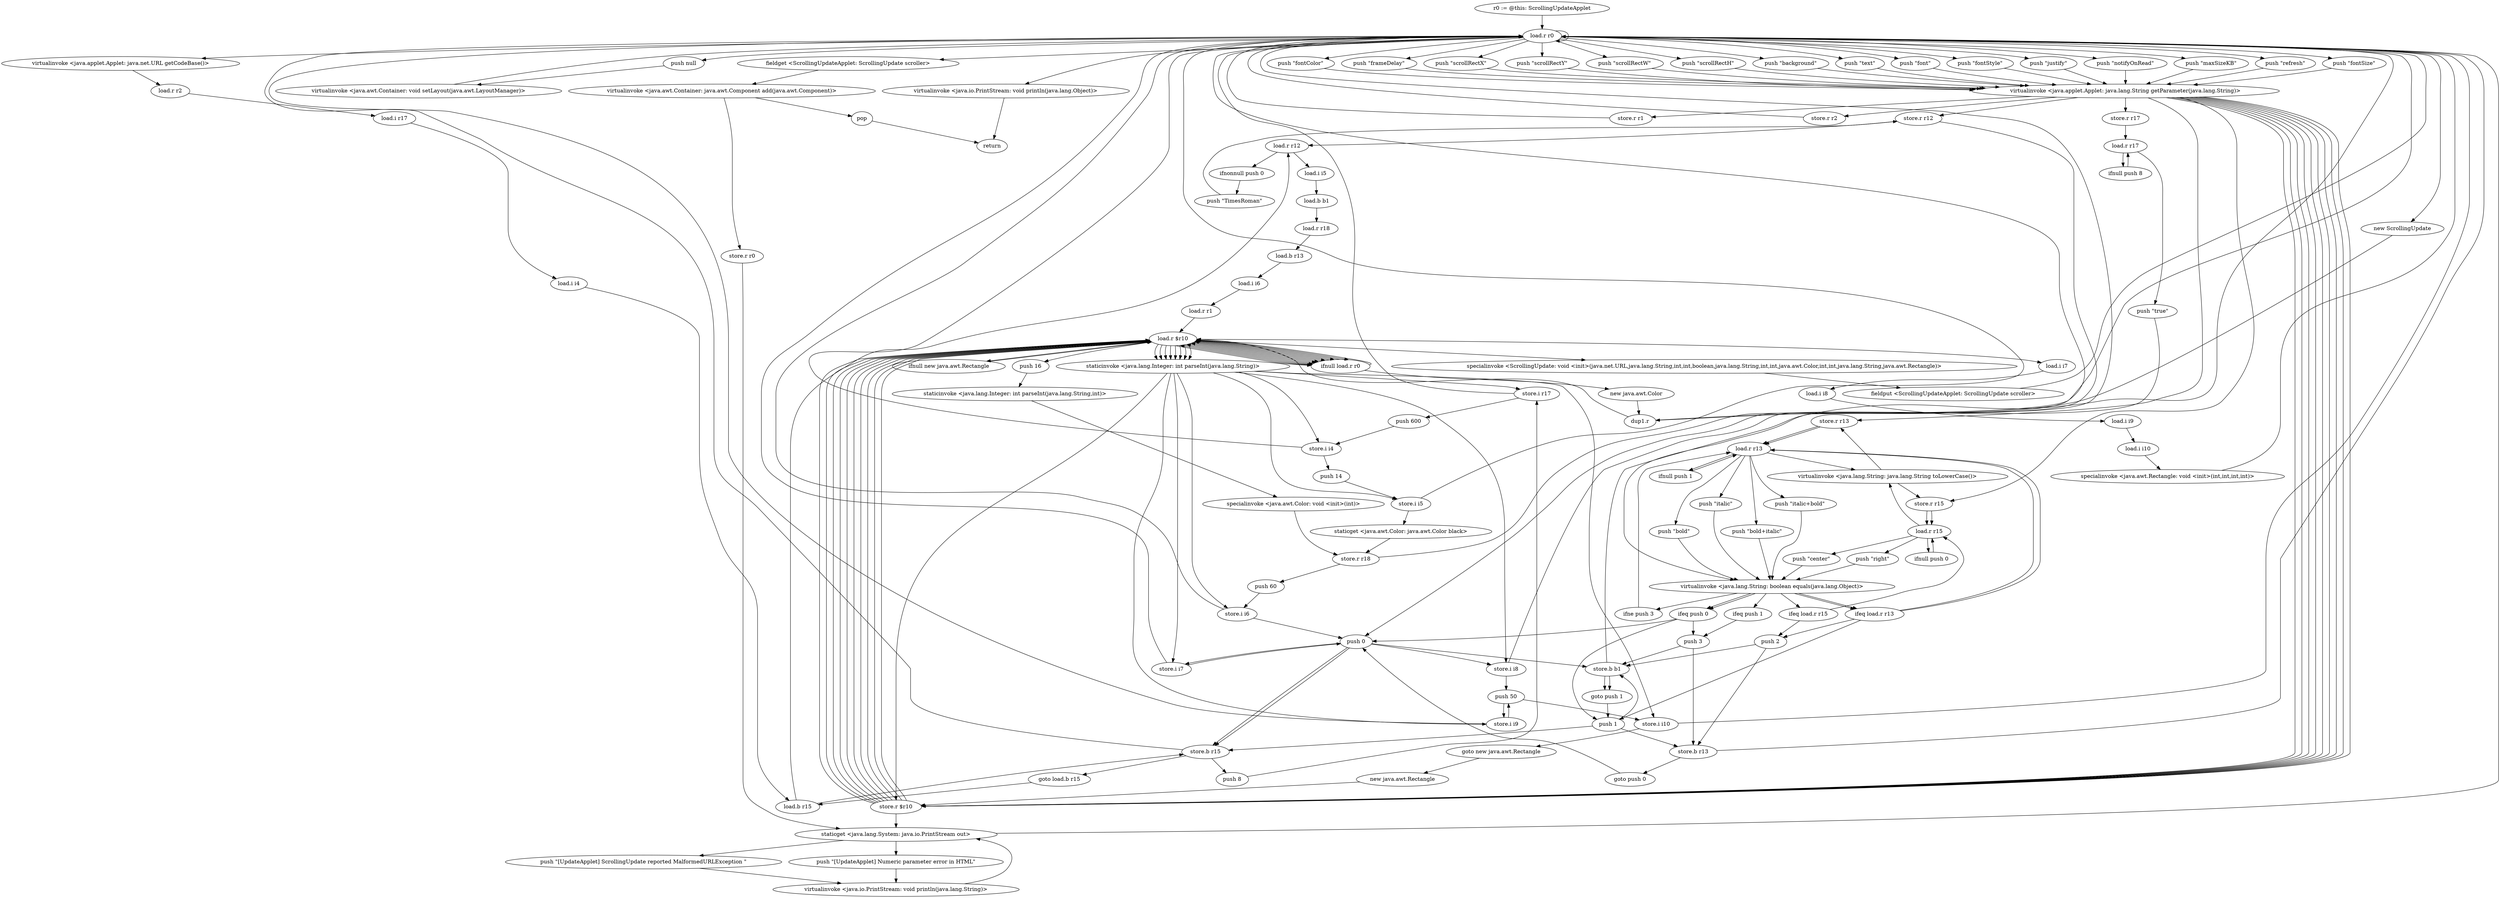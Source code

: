 digraph "" {
    "r0 := @this: ScrollingUpdateApplet"
    "load.r r0"
    "r0 := @this: ScrollingUpdateApplet"->"load.r r0";
    "push \"background\""
    "load.r r0"->"push \"background\"";
    "virtualinvoke <java.applet.Applet: java.lang.String getParameter(java.lang.String)>"
    "push \"background\""->"virtualinvoke <java.applet.Applet: java.lang.String getParameter(java.lang.String)>";
    "store.r r1"
    "virtualinvoke <java.applet.Applet: java.lang.String getParameter(java.lang.String)>"->"store.r r1";
    "store.r r1"->"load.r r0";
    "push \"text\""
    "load.r r0"->"push \"text\"";
    "push \"text\""->"virtualinvoke <java.applet.Applet: java.lang.String getParameter(java.lang.String)>";
    "store.r r2"
    "virtualinvoke <java.applet.Applet: java.lang.String getParameter(java.lang.String)>"->"store.r r2";
    "store.r r2"->"load.r r0";
    "push \"font\""
    "load.r r0"->"push \"font\"";
    "push \"font\""->"virtualinvoke <java.applet.Applet: java.lang.String getParameter(java.lang.String)>";
    "store.r r12"
    "virtualinvoke <java.applet.Applet: java.lang.String getParameter(java.lang.String)>"->"store.r r12";
    "load.r r12"
    "store.r r12"->"load.r r12";
    "ifnonnull push 0"
    "load.r r12"->"ifnonnull push 0";
    "push \"TimesRoman\""
    "ifnonnull push 0"->"push \"TimesRoman\"";
    "push \"TimesRoman\""->"store.r r12";
    "push 0"
    "store.r r12"->"push 0";
    "store.b b1"
    "push 0"->"store.b b1";
    "store.b b1"->"load.r r0";
    "push \"fontStyle\""
    "load.r r0"->"push \"fontStyle\"";
    "push \"fontStyle\""->"virtualinvoke <java.applet.Applet: java.lang.String getParameter(java.lang.String)>";
    "store.r r13"
    "virtualinvoke <java.applet.Applet: java.lang.String getParameter(java.lang.String)>"->"store.r r13";
    "load.r r13"
    "store.r r13"->"load.r r13";
    "ifnull push 1"
    "load.r r13"->"ifnull push 1";
    "ifnull push 1"->"load.r r13";
    "virtualinvoke <java.lang.String: java.lang.String toLowerCase()>"
    "load.r r13"->"virtualinvoke <java.lang.String: java.lang.String toLowerCase()>";
    "virtualinvoke <java.lang.String: java.lang.String toLowerCase()>"->"store.r r13";
    "store.r r13"->"load.r r13";
    "push \"bold\""
    "load.r r13"->"push \"bold\"";
    "virtualinvoke <java.lang.String: boolean equals(java.lang.Object)>"
    "push \"bold\""->"virtualinvoke <java.lang.String: boolean equals(java.lang.Object)>";
    "ifeq load.r r13"
    "virtualinvoke <java.lang.String: boolean equals(java.lang.Object)>"->"ifeq load.r r13";
    "push 1"
    "ifeq load.r r13"->"push 1";
    "push 1"->"store.b b1";
    "goto push 1"
    "store.b b1"->"goto push 1";
    "goto push 1"->"push 1";
    "store.b r13"
    "push 1"->"store.b r13";
    "store.b r13"->"load.r r0";
    "push \"justify\""
    "load.r r0"->"push \"justify\"";
    "push \"justify\""->"virtualinvoke <java.applet.Applet: java.lang.String getParameter(java.lang.String)>";
    "store.r r15"
    "virtualinvoke <java.applet.Applet: java.lang.String getParameter(java.lang.String)>"->"store.r r15";
    "load.r r15"
    "store.r r15"->"load.r r15";
    "ifnull push 0"
    "load.r r15"->"ifnull push 0";
    "ifnull push 0"->"load.r r15";
    "load.r r15"->"virtualinvoke <java.lang.String: java.lang.String toLowerCase()>";
    "virtualinvoke <java.lang.String: java.lang.String toLowerCase()>"->"store.r r15";
    "store.r r15"->"load.r r15";
    "push \"center\""
    "load.r r15"->"push \"center\"";
    "push \"center\""->"virtualinvoke <java.lang.String: boolean equals(java.lang.Object)>";
    "ifeq load.r r15"
    "virtualinvoke <java.lang.String: boolean equals(java.lang.Object)>"->"ifeq load.r r15";
    "push 2"
    "ifeq load.r r15"->"push 2";
    "push 2"->"store.b r13";
    "goto push 0"
    "store.b r13"->"goto push 0";
    "goto push 0"->"push 0";
    "store.b r15"
    "push 0"->"store.b r15";
    "store.b r15"->"load.r r0";
    "push \"notifyOnRead\""
    "load.r r0"->"push \"notifyOnRead\"";
    "push \"notifyOnRead\""->"virtualinvoke <java.applet.Applet: java.lang.String getParameter(java.lang.String)>";
    "store.r r17"
    "virtualinvoke <java.applet.Applet: java.lang.String getParameter(java.lang.String)>"->"store.r r17";
    "load.r r17"
    "store.r r17"->"load.r r17";
    "ifnull push 8"
    "load.r r17"->"ifnull push 8";
    "ifnull push 8"->"load.r r17";
    "push \"true\""
    "load.r r17"->"push \"true\"";
    "push \"true\""->"virtualinvoke <java.lang.String: boolean equals(java.lang.Object)>";
    "ifeq push 0"
    "virtualinvoke <java.lang.String: boolean equals(java.lang.Object)>"->"ifeq push 0";
    "ifeq push 0"->"push 1";
    "push 1"->"store.b r15";
    "goto load.b r15"
    "store.b r15"->"goto load.b r15";
    "load.b r15"
    "goto load.b r15"->"load.b r15";
    "load.b r15"->"store.b r15";
    "push 8"
    "store.b r15"->"push 8";
    "store.i r17"
    "push 8"->"store.i r17";
    "push 600"
    "store.i r17"->"push 600";
    "store.i i4"
    "push 600"->"store.i i4";
    "push 14"
    "store.i i4"->"push 14";
    "store.i i5"
    "push 14"->"store.i i5";
    "staticget <java.awt.Color: java.awt.Color black>"
    "store.i i5"->"staticget <java.awt.Color: java.awt.Color black>";
    "store.r r18"
    "staticget <java.awt.Color: java.awt.Color black>"->"store.r r18";
    "push 60"
    "store.r r18"->"push 60";
    "store.i i6"
    "push 60"->"store.i i6";
    "store.i i6"->"push 0";
    "store.i i7"
    "push 0"->"store.i i7";
    "store.i i7"->"push 0";
    "store.i i8"
    "push 0"->"store.i i8";
    "push 50"
    "store.i i8"->"push 50";
    "store.i i9"
    "push 50"->"store.i i9";
    "store.i i9"->"push 50";
    "store.i i10"
    "push 50"->"store.i i10";
    "store.i i10"->"load.r r0";
    "push \"maxSizeKB\""
    "load.r r0"->"push \"maxSizeKB\"";
    "push \"maxSizeKB\""->"virtualinvoke <java.applet.Applet: java.lang.String getParameter(java.lang.String)>";
    "store.r $r10"
    "virtualinvoke <java.applet.Applet: java.lang.String getParameter(java.lang.String)>"->"store.r $r10";
    "load.r $r10"
    "store.r $r10"->"load.r $r10";
    "ifnull load.r r0"
    "load.r $r10"->"ifnull load.r r0";
    "ifnull load.r r0"->"load.r $r10";
    "staticinvoke <java.lang.Integer: int parseInt(java.lang.String)>"
    "load.r $r10"->"staticinvoke <java.lang.Integer: int parseInt(java.lang.String)>";
    "staticinvoke <java.lang.Integer: int parseInt(java.lang.String)>"->"store.i r17";
    "store.i r17"->"load.r r0";
    "push \"refresh\""
    "load.r r0"->"push \"refresh\"";
    "push \"refresh\""->"virtualinvoke <java.applet.Applet: java.lang.String getParameter(java.lang.String)>";
    "virtualinvoke <java.applet.Applet: java.lang.String getParameter(java.lang.String)>"->"store.r $r10";
    "store.r $r10"->"load.r $r10";
    "load.r $r10"->"ifnull load.r r0";
    "ifnull load.r r0"->"load.r $r10";
    "load.r $r10"->"staticinvoke <java.lang.Integer: int parseInt(java.lang.String)>";
    "staticinvoke <java.lang.Integer: int parseInt(java.lang.String)>"->"store.i i4";
    "store.i i4"->"load.r r0";
    "push \"fontSize\""
    "load.r r0"->"push \"fontSize\"";
    "push \"fontSize\""->"virtualinvoke <java.applet.Applet: java.lang.String getParameter(java.lang.String)>";
    "virtualinvoke <java.applet.Applet: java.lang.String getParameter(java.lang.String)>"->"store.r $r10";
    "store.r $r10"->"load.r $r10";
    "load.r $r10"->"ifnull load.r r0";
    "ifnull load.r r0"->"load.r $r10";
    "load.r $r10"->"staticinvoke <java.lang.Integer: int parseInt(java.lang.String)>";
    "staticinvoke <java.lang.Integer: int parseInt(java.lang.String)>"->"store.i i5";
    "store.i i5"->"load.r r0";
    "push \"fontColor\""
    "load.r r0"->"push \"fontColor\"";
    "push \"fontColor\""->"virtualinvoke <java.applet.Applet: java.lang.String getParameter(java.lang.String)>";
    "virtualinvoke <java.applet.Applet: java.lang.String getParameter(java.lang.String)>"->"store.r $r10";
    "store.r $r10"->"load.r $r10";
    "load.r $r10"->"ifnull load.r r0";
    "new java.awt.Color"
    "ifnull load.r r0"->"new java.awt.Color";
    "dup1.r"
    "new java.awt.Color"->"dup1.r";
    "dup1.r"->"load.r $r10";
    "push 16"
    "load.r $r10"->"push 16";
    "staticinvoke <java.lang.Integer: int parseInt(java.lang.String,int)>"
    "push 16"->"staticinvoke <java.lang.Integer: int parseInt(java.lang.String,int)>";
    "specialinvoke <java.awt.Color: void <init>(int)>"
    "staticinvoke <java.lang.Integer: int parseInt(java.lang.String,int)>"->"specialinvoke <java.awt.Color: void <init>(int)>";
    "specialinvoke <java.awt.Color: void <init>(int)>"->"store.r r18";
    "store.r r18"->"load.r r0";
    "push \"frameDelay\""
    "load.r r0"->"push \"frameDelay\"";
    "push \"frameDelay\""->"virtualinvoke <java.applet.Applet: java.lang.String getParameter(java.lang.String)>";
    "virtualinvoke <java.applet.Applet: java.lang.String getParameter(java.lang.String)>"->"store.r $r10";
    "store.r $r10"->"load.r $r10";
    "load.r $r10"->"ifnull load.r r0";
    "ifnull load.r r0"->"load.r $r10";
    "load.r $r10"->"staticinvoke <java.lang.Integer: int parseInt(java.lang.String)>";
    "staticinvoke <java.lang.Integer: int parseInt(java.lang.String)>"->"store.i i6";
    "store.i i6"->"load.r r0";
    "push \"scrollRectX\""
    "load.r r0"->"push \"scrollRectX\"";
    "push \"scrollRectX\""->"virtualinvoke <java.applet.Applet: java.lang.String getParameter(java.lang.String)>";
    "virtualinvoke <java.applet.Applet: java.lang.String getParameter(java.lang.String)>"->"store.r $r10";
    "store.r $r10"->"load.r $r10";
    "load.r $r10"->"ifnull load.r r0";
    "ifnull load.r r0"->"load.r $r10";
    "load.r $r10"->"staticinvoke <java.lang.Integer: int parseInt(java.lang.String)>";
    "staticinvoke <java.lang.Integer: int parseInt(java.lang.String)>"->"store.i i7";
    "store.i i7"->"load.r r0";
    "push \"scrollRectY\""
    "load.r r0"->"push \"scrollRectY\"";
    "push \"scrollRectY\""->"virtualinvoke <java.applet.Applet: java.lang.String getParameter(java.lang.String)>";
    "virtualinvoke <java.applet.Applet: java.lang.String getParameter(java.lang.String)>"->"store.r $r10";
    "store.r $r10"->"load.r $r10";
    "load.r $r10"->"ifnull load.r r0";
    "ifnull load.r r0"->"load.r $r10";
    "load.r $r10"->"staticinvoke <java.lang.Integer: int parseInt(java.lang.String)>";
    "staticinvoke <java.lang.Integer: int parseInt(java.lang.String)>"->"store.i i8";
    "store.i i8"->"load.r r0";
    "push \"scrollRectW\""
    "load.r r0"->"push \"scrollRectW\"";
    "push \"scrollRectW\""->"virtualinvoke <java.applet.Applet: java.lang.String getParameter(java.lang.String)>";
    "virtualinvoke <java.applet.Applet: java.lang.String getParameter(java.lang.String)>"->"store.r $r10";
    "store.r $r10"->"load.r $r10";
    "load.r $r10"->"ifnull load.r r0";
    "ifnull load.r r0"->"load.r $r10";
    "load.r $r10"->"staticinvoke <java.lang.Integer: int parseInt(java.lang.String)>";
    "staticinvoke <java.lang.Integer: int parseInt(java.lang.String)>"->"store.i i9";
    "store.i i9"->"load.r r0";
    "push \"scrollRectH\""
    "load.r r0"->"push \"scrollRectH\"";
    "push \"scrollRectH\""->"virtualinvoke <java.applet.Applet: java.lang.String getParameter(java.lang.String)>";
    "virtualinvoke <java.applet.Applet: java.lang.String getParameter(java.lang.String)>"->"store.r $r10";
    "store.r $r10"->"load.r $r10";
    "ifnull new java.awt.Rectangle"
    "load.r $r10"->"ifnull new java.awt.Rectangle";
    "ifnull new java.awt.Rectangle"->"load.r $r10";
    "load.r $r10"->"staticinvoke <java.lang.Integer: int parseInt(java.lang.String)>";
    "staticinvoke <java.lang.Integer: int parseInt(java.lang.String)>"->"store.i i10";
    "goto new java.awt.Rectangle"
    "store.i i10"->"goto new java.awt.Rectangle";
    "new java.awt.Rectangle"
    "goto new java.awt.Rectangle"->"new java.awt.Rectangle";
    "new java.awt.Rectangle"->"store.r $r10";
    "store.r $r10"->"load.r $r10";
    "load.i i7"
    "load.r $r10"->"load.i i7";
    "load.i i8"
    "load.i i7"->"load.i i8";
    "load.i i9"
    "load.i i8"->"load.i i9";
    "load.i i10"
    "load.i i9"->"load.i i10";
    "specialinvoke <java.awt.Rectangle: void <init>(int,int,int,int)>"
    "load.i i10"->"specialinvoke <java.awt.Rectangle: void <init>(int,int,int,int)>";
    "specialinvoke <java.awt.Rectangle: void <init>(int,int,int,int)>"->"load.r r0";
    "new ScrollingUpdate"
    "load.r r0"->"new ScrollingUpdate";
    "new ScrollingUpdate"->"dup1.r";
    "dup1.r"->"load.r r0";
    "virtualinvoke <java.applet.Applet: java.net.URL getCodeBase()>"
    "load.r r0"->"virtualinvoke <java.applet.Applet: java.net.URL getCodeBase()>";
    "load.r r2"
    "virtualinvoke <java.applet.Applet: java.net.URL getCodeBase()>"->"load.r r2";
    "load.i r17"
    "load.r r2"->"load.i r17";
    "load.i i4"
    "load.i r17"->"load.i i4";
    "load.i i4"->"load.b r15";
    "load.b r15"->"load.r r12";
    "load.i i5"
    "load.r r12"->"load.i i5";
    "load.b b1"
    "load.i i5"->"load.b b1";
    "load.r r18"
    "load.b b1"->"load.r r18";
    "load.b r13"
    "load.r r18"->"load.b r13";
    "load.i i6"
    "load.b r13"->"load.i i6";
    "load.r r1"
    "load.i i6"->"load.r r1";
    "load.r r1"->"load.r $r10";
    "specialinvoke <ScrollingUpdate: void <init>(java.net.URL,java.lang.String,int,int,boolean,java.lang.String,int,int,java.awt.Color,int,int,java.lang.String,java.awt.Rectangle)>"
    "load.r $r10"->"specialinvoke <ScrollingUpdate: void <init>(java.net.URL,java.lang.String,int,int,boolean,java.lang.String,int,int,java.awt.Color,int,int,java.lang.String,java.awt.Rectangle)>";
    "fieldput <ScrollingUpdateApplet: ScrollingUpdate scroller>"
    "specialinvoke <ScrollingUpdate: void <init>(java.net.URL,java.lang.String,int,int,boolean,java.lang.String,int,int,java.awt.Color,int,int,java.lang.String,java.awt.Rectangle)>"->"fieldput <ScrollingUpdateApplet: ScrollingUpdate scroller>";
    "fieldput <ScrollingUpdateApplet: ScrollingUpdate scroller>"->"load.r r0";
    "push null"
    "load.r r0"->"push null";
    "virtualinvoke <java.awt.Container: void setLayout(java.awt.LayoutManager)>"
    "push null"->"virtualinvoke <java.awt.Container: void setLayout(java.awt.LayoutManager)>";
    "virtualinvoke <java.awt.Container: void setLayout(java.awt.LayoutManager)>"->"load.r r0";
    "load.r r0"->"load.r r0";
    "fieldget <ScrollingUpdateApplet: ScrollingUpdate scroller>"
    "load.r r0"->"fieldget <ScrollingUpdateApplet: ScrollingUpdate scroller>";
    "virtualinvoke <java.awt.Container: java.awt.Component add(java.awt.Component)>"
    "fieldget <ScrollingUpdateApplet: ScrollingUpdate scroller>"->"virtualinvoke <java.awt.Container: java.awt.Component add(java.awt.Component)>";
    "pop"
    "virtualinvoke <java.awt.Container: java.awt.Component add(java.awt.Component)>"->"pop";
    "return"
    "pop"->"return";
    "store.r r0"
    "virtualinvoke <java.awt.Container: java.awt.Component add(java.awt.Component)>"->"store.r r0";
    "staticget <java.lang.System: java.io.PrintStream out>"
    "store.r r0"->"staticget <java.lang.System: java.io.PrintStream out>";
    "push \"[UpdateApplet] ScrollingUpdate reported MalformedURLException \""
    "staticget <java.lang.System: java.io.PrintStream out>"->"push \"[UpdateApplet] ScrollingUpdate reported MalformedURLException \"";
    "virtualinvoke <java.io.PrintStream: void println(java.lang.String)>"
    "push \"[UpdateApplet] ScrollingUpdate reported MalformedURLException \""->"virtualinvoke <java.io.PrintStream: void println(java.lang.String)>";
    "virtualinvoke <java.io.PrintStream: void println(java.lang.String)>"->"staticget <java.lang.System: java.io.PrintStream out>";
    "staticget <java.lang.System: java.io.PrintStream out>"->"load.r r0";
    "virtualinvoke <java.io.PrintStream: void println(java.lang.Object)>"
    "load.r r0"->"virtualinvoke <java.io.PrintStream: void println(java.lang.Object)>";
    "virtualinvoke <java.io.PrintStream: void println(java.lang.Object)>"->"return";
    "staticinvoke <java.lang.Integer: int parseInt(java.lang.String)>"->"store.r $r10";
    "store.r $r10"->"staticget <java.lang.System: java.io.PrintStream out>";
    "push \"[UpdateApplet] Numeric parameter error in HTML\""
    "staticget <java.lang.System: java.io.PrintStream out>"->"push \"[UpdateApplet] Numeric parameter error in HTML\"";
    "push \"[UpdateApplet] Numeric parameter error in HTML\""->"virtualinvoke <java.io.PrintStream: void println(java.lang.String)>";
    "ifeq push 0"->"push 0";
    "push 0"->"store.b r15";
    "ifeq load.r r15"->"load.r r15";
    "push \"right\""
    "load.r r15"->"push \"right\"";
    "push \"right\""->"virtualinvoke <java.lang.String: boolean equals(java.lang.Object)>";
    "virtualinvoke <java.lang.String: boolean equals(java.lang.Object)>"->"ifeq push 0";
    "push 3"
    "ifeq push 0"->"push 3";
    "push 3"->"store.b r13";
    "ifeq load.r r13"->"load.r r13";
    "push \"italic\""
    "load.r r13"->"push \"italic\"";
    "push \"italic\""->"virtualinvoke <java.lang.String: boolean equals(java.lang.Object)>";
    "virtualinvoke <java.lang.String: boolean equals(java.lang.Object)>"->"ifeq load.r r13";
    "ifeq load.r r13"->"push 2";
    "push 2"->"store.b b1";
    "store.b b1"->"goto push 1";
    "ifeq load.r r13"->"load.r r13";
    "push \"bold+italic\""
    "load.r r13"->"push \"bold+italic\"";
    "push \"bold+italic\""->"virtualinvoke <java.lang.String: boolean equals(java.lang.Object)>";
    "ifne push 3"
    "virtualinvoke <java.lang.String: boolean equals(java.lang.Object)>"->"ifne push 3";
    "ifne push 3"->"load.r r13";
    "push \"italic+bold\""
    "load.r r13"->"push \"italic+bold\"";
    "push \"italic+bold\""->"virtualinvoke <java.lang.String: boolean equals(java.lang.Object)>";
    "ifeq push 1"
    "virtualinvoke <java.lang.String: boolean equals(java.lang.Object)>"->"ifeq push 1";
    "ifeq push 1"->"push 3";
    "push 3"->"store.b b1";
}

